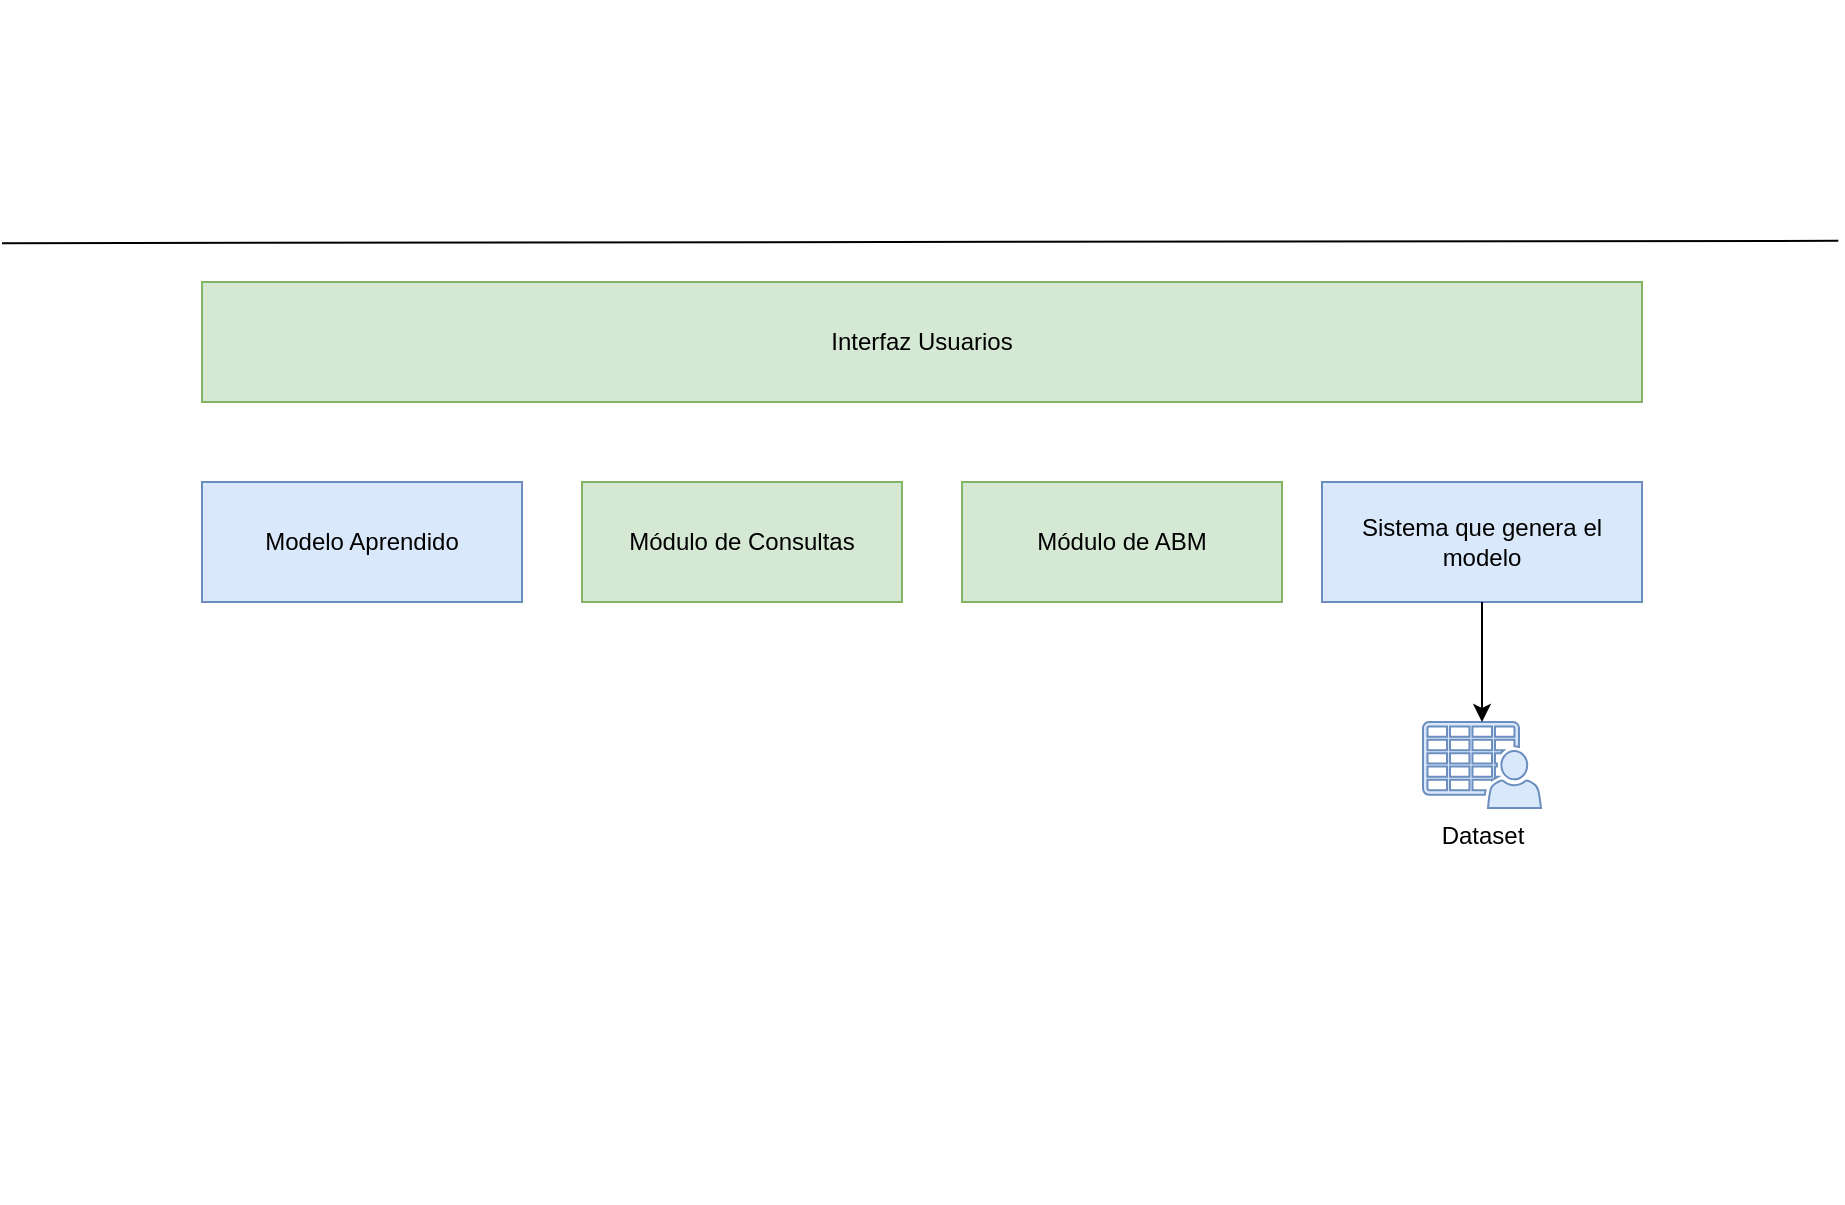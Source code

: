 <mxfile version="24.7.5">
  <diagram name="Page-1" id="17xLx5Jpj_yAPQxF6Sxz">
    <mxGraphModel dx="2412" dy="1910" grid="1" gridSize="10" guides="1" tooltips="1" connect="1" arrows="1" fold="1" page="1" pageScale="1" pageWidth="850" pageHeight="1100" math="0" shadow="0">
      <root>
        <mxCell id="0" />
        <mxCell id="1" parent="0" />
        <mxCell id="ru2hNwoar7phW9bpmIqV-4" value="" style="rounded=0;whiteSpace=wrap;html=1;fillColor=none;" parent="1" vertex="1">
          <mxGeometry x="20" y="10" width="760" height="480" as="geometry" />
        </mxCell>
        <mxCell id="EuqJdyhRISb5Iu6oAzzc-5" value="" style="rounded=0;whiteSpace=wrap;html=1;dashed=1;strokeColor=#ffffff;" parent="1" vertex="1">
          <mxGeometry x="-60" y="-40" width="920" height="600" as="geometry" />
        </mxCell>
        <mxCell id="Xm3TRK-vp7aeZ2DEdS6a-7" value="" style="endArrow=none;html=1;rounded=0;entryX=0;entryY=0.201;entryDx=0;entryDy=0;entryPerimeter=0;exitX=0.998;exitY=0.199;exitDx=0;exitDy=0;exitPerimeter=0;" parent="1" source="EuqJdyhRISb5Iu6oAzzc-5" target="EuqJdyhRISb5Iu6oAzzc-5" edge="1">
          <mxGeometry width="50" height="50" relative="1" as="geometry">
            <mxPoint x="810" y="78" as="sourcePoint" />
            <mxPoint x="590" y="196.4" as="targetPoint" />
          </mxGeometry>
        </mxCell>
        <mxCell id="Xm3TRK-vp7aeZ2DEdS6a-9" value="Interfaz Usuarios" style="rounded=0;whiteSpace=wrap;html=1;fillColor=#d5e8d4;strokeColor=#82b366;" parent="1" vertex="1">
          <mxGeometry x="40" y="100" width="720" height="60" as="geometry" />
        </mxCell>
        <mxCell id="Xm3TRK-vp7aeZ2DEdS6a-11" value="Modelo Aprendido" style="rounded=0;whiteSpace=wrap;html=1;fillColor=#dae8fc;strokeColor=#6c8ebf;" parent="1" vertex="1">
          <mxGeometry x="40" y="200" width="160" height="60" as="geometry" />
        </mxCell>
        <mxCell id="Xm3TRK-vp7aeZ2DEdS6a-12" value="Módulo de Consultas" style="rounded=0;whiteSpace=wrap;html=1;fillColor=#d5e8d4;strokeColor=#82b366;" parent="1" vertex="1">
          <mxGeometry x="230" y="200" width="160" height="60" as="geometry" />
        </mxCell>
        <mxCell id="Xm3TRK-vp7aeZ2DEdS6a-13" value="Módulo de ABM" style="rounded=0;whiteSpace=wrap;html=1;fillColor=#d5e8d4;strokeColor=#82b366;" parent="1" vertex="1">
          <mxGeometry x="420" y="200" width="160" height="60" as="geometry" />
        </mxCell>
        <mxCell id="Xm3TRK-vp7aeZ2DEdS6a-14" value="Sistema que genera el modelo" style="rounded=0;whiteSpace=wrap;html=1;fillColor=#dae8fc;strokeColor=#6c8ebf;" parent="1" vertex="1">
          <mxGeometry x="600" y="200" width="160" height="60" as="geometry" />
        </mxCell>
        <mxCell id="Xm3TRK-vp7aeZ2DEdS6a-19" value="Dataset&lt;div&gt;&lt;br&gt;&lt;/div&gt;" style="sketch=0;pointerEvents=1;shadow=0;dashed=0;html=1;labelPosition=center;verticalLabelPosition=bottom;verticalAlign=top;outlineConnect=0;align=center;shape=mxgraph.office.users.csv_file;fillColor=#dae8fc;strokeColor=#6c8ebf;" parent="1" vertex="1">
          <mxGeometry x="650.5" y="320" width="59" height="43" as="geometry" />
        </mxCell>
        <mxCell id="Xm3TRK-vp7aeZ2DEdS6a-22" value="" style="endArrow=classic;html=1;rounded=0;exitX=0.5;exitY=1;exitDx=0;exitDy=0;" parent="1" source="Xm3TRK-vp7aeZ2DEdS6a-14" target="Xm3TRK-vp7aeZ2DEdS6a-19" edge="1">
          <mxGeometry width="50" height="50" relative="1" as="geometry">
            <mxPoint x="330" y="280" as="sourcePoint" />
            <mxPoint x="420" y="340" as="targetPoint" />
          </mxGeometry>
        </mxCell>
      </root>
    </mxGraphModel>
  </diagram>
</mxfile>
